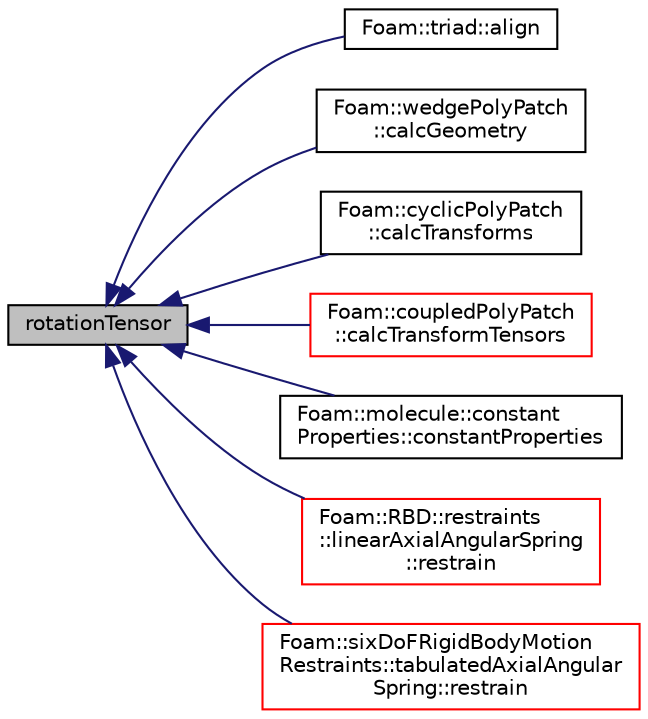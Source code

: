 digraph "rotationTensor"
{
  bgcolor="transparent";
  edge [fontname="Helvetica",fontsize="10",labelfontname="Helvetica",labelfontsize="10"];
  node [fontname="Helvetica",fontsize="10",shape=record];
  rankdir="LR";
  Node142049 [label="rotationTensor",height=0.2,width=0.4,color="black", fillcolor="grey75", style="filled", fontcolor="black"];
  Node142049 -> Node142050 [dir="back",color="midnightblue",fontsize="10",style="solid",fontname="Helvetica"];
  Node142050 [label="Foam::triad::align",height=0.2,width=0.4,color="black",URL="$a29737.html#a1fe4572dabb9add39ee52b55b3fd9c7d",tooltip="Align this triad with the given vector v. "];
  Node142049 -> Node142051 [dir="back",color="midnightblue",fontsize="10",style="solid",fontname="Helvetica"];
  Node142051 [label="Foam::wedgePolyPatch\l::calcGeometry",height=0.2,width=0.4,color="black",URL="$a28625.html#a58bb4c0382e9ee570811fb3f005a0a97",tooltip="Calculate the patch geometry. "];
  Node142049 -> Node142052 [dir="back",color="midnightblue",fontsize="10",style="solid",fontname="Helvetica"];
  Node142052 [label="Foam::cyclicPolyPatch\l::calcTransforms",height=0.2,width=0.4,color="black",URL="$a28589.html#afb48497736bbafb1fbb000cd218d1779",tooltip="Recalculate the transformation tensors. "];
  Node142049 -> Node142053 [dir="back",color="midnightblue",fontsize="10",style="solid",fontname="Helvetica"];
  Node142053 [label="Foam::coupledPolyPatch\l::calcTransformTensors",height=0.2,width=0.4,color="red",URL="$a28581.html#a9d4253385a22a2eef36016591dcd52cd",tooltip="Calculate the transformation tensors. "];
  Node142049 -> Node142059 [dir="back",color="midnightblue",fontsize="10",style="solid",fontname="Helvetica"];
  Node142059 [label="Foam::molecule::constant\lProperties::constantProperties",height=0.2,width=0.4,color="black",URL="$a25525.html#a48f10350a2cae9811619cc14159099d6",tooltip="Construct from dictionary. "];
  Node142049 -> Node142060 [dir="back",color="midnightblue",fontsize="10",style="solid",fontname="Helvetica"];
  Node142060 [label="Foam::RBD::restraints\l::linearAxialAngularSpring\l::restrain",height=0.2,width=0.4,color="red",URL="$a30429.html#a3ec0cecda0fb5496942434e594be7b9e",tooltip="Accumulate the retraint internal joint forces into the tau field and. "];
  Node142049 -> Node142063 [dir="back",color="midnightblue",fontsize="10",style="solid",fontname="Helvetica"];
  Node142063 [label="Foam::sixDoFRigidBodyMotion\lRestraints::tabulatedAxialAngular\lSpring::restrain",height=0.2,width=0.4,color="red",URL="$a30801.html#a5a33f13a3b2e956e9be8cfaffc87a34b",tooltip="Calculate the restraint position, force and moment. "];
}

